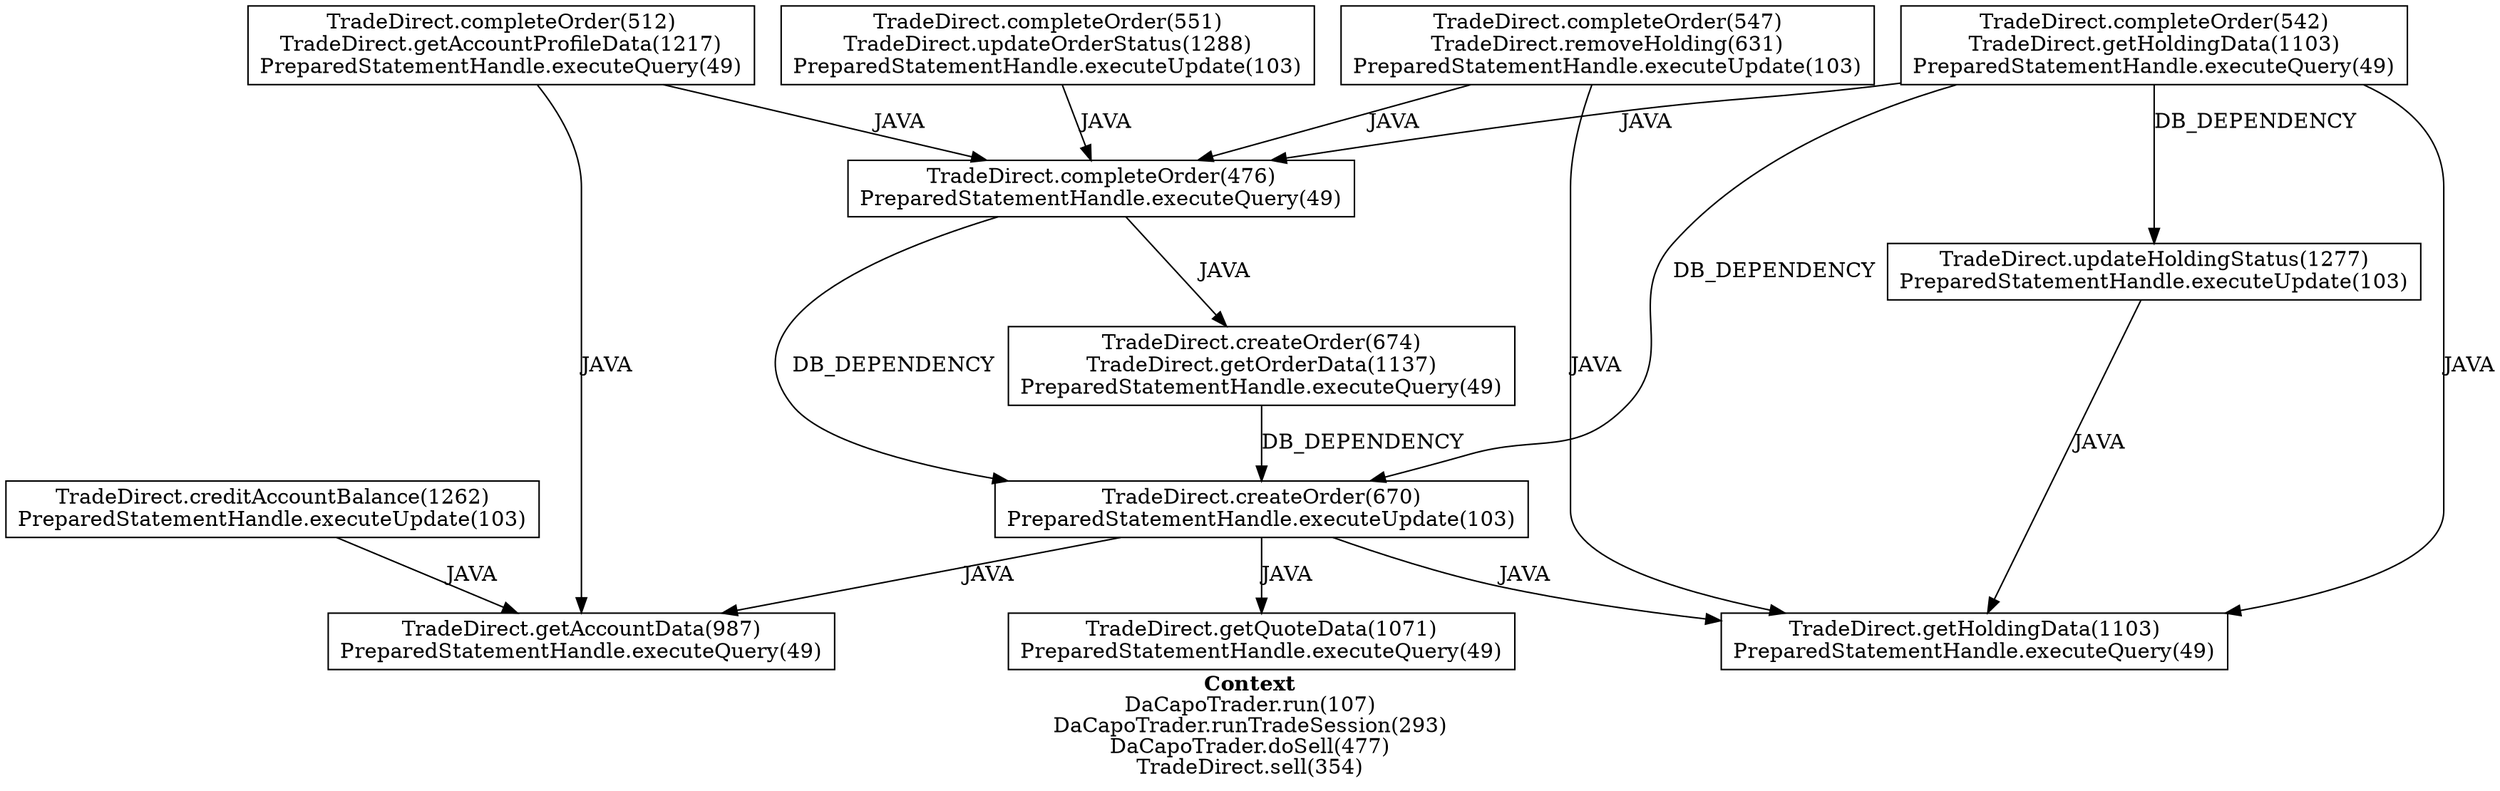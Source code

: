 digraph 454514340 { 
label=<<font face="Times-Bold">Context</font><br/>DaCapoTrader.run(107)<br/>DaCapoTrader.runTradeSession(293)<br/>DaCapoTrader.doSell(477)<br/>TradeDirect.sell(354)>;
//rankdir=RL;
1 [label="TradeDirect.completeOrder(476)\nPreparedStatementHandle.executeQuery(49)\n", shape=box];
2 [label="TradeDirect.completeOrder(551)\nTradeDirect.updateOrderStatus(1288)\nPreparedStatementHandle.executeUpdate(103)\n", shape=box];
3 [label="TradeDirect.getAccountData(987)\nPreparedStatementHandle.executeQuery(49)\n", shape=box];
4 [label="TradeDirect.createOrder(674)\nTradeDirect.getOrderData(1137)\nPreparedStatementHandle.executeQuery(49)\n", shape=box];
5 [label="TradeDirect.completeOrder(547)\nTradeDirect.removeHolding(631)\nPreparedStatementHandle.executeUpdate(103)\n", shape=box];
6 [label="TradeDirect.getQuoteData(1071)\nPreparedStatementHandle.executeQuery(49)\n", shape=box];
7 [label="TradeDirect.updateHoldingStatus(1277)\nPreparedStatementHandle.executeUpdate(103)\n", shape=box];
8 [label="TradeDirect.completeOrder(542)\nTradeDirect.getHoldingData(1103)\nPreparedStatementHandle.executeQuery(49)\n", shape=box];
9 [label="TradeDirect.creditAccountBalance(1262)\nPreparedStatementHandle.executeUpdate(103)\n", shape=box];
10 [label="TradeDirect.createOrder(670)\nPreparedStatementHandle.executeUpdate(103)\n", shape=box];
11 [label="TradeDirect.completeOrder(512)\nTradeDirect.getAccountProfileData(1217)\nPreparedStatementHandle.executeQuery(49)\n", shape=box];
12 [label="TradeDirect.getHoldingData(1103)\nPreparedStatementHandle.executeQuery(49)\n", shape=box];
1 -> 4 [label="JAVA"];
1 -> 10 [label="DB_DEPENDENCY"];
2 -> 1 [label="JAVA"];
4 -> 10 [label="DB_DEPENDENCY"];
5 -> 1 [label="JAVA"];
5 -> 12 [label="JAVA"];
7 -> 12 [label="JAVA"];
8 -> 1 [label="JAVA"];
8 -> 7 [label="DB_DEPENDENCY"];
8 -> 10 [label="DB_DEPENDENCY"];
8 -> 12 [label="JAVA"];
9 -> 3 [label="JAVA"];
10 -> 3 [label="JAVA"];
10 -> 6 [label="JAVA"];
10 -> 12 [label="JAVA"];
11 -> 1 [label="JAVA"];
11 -> 3 [label="JAVA"];
}


